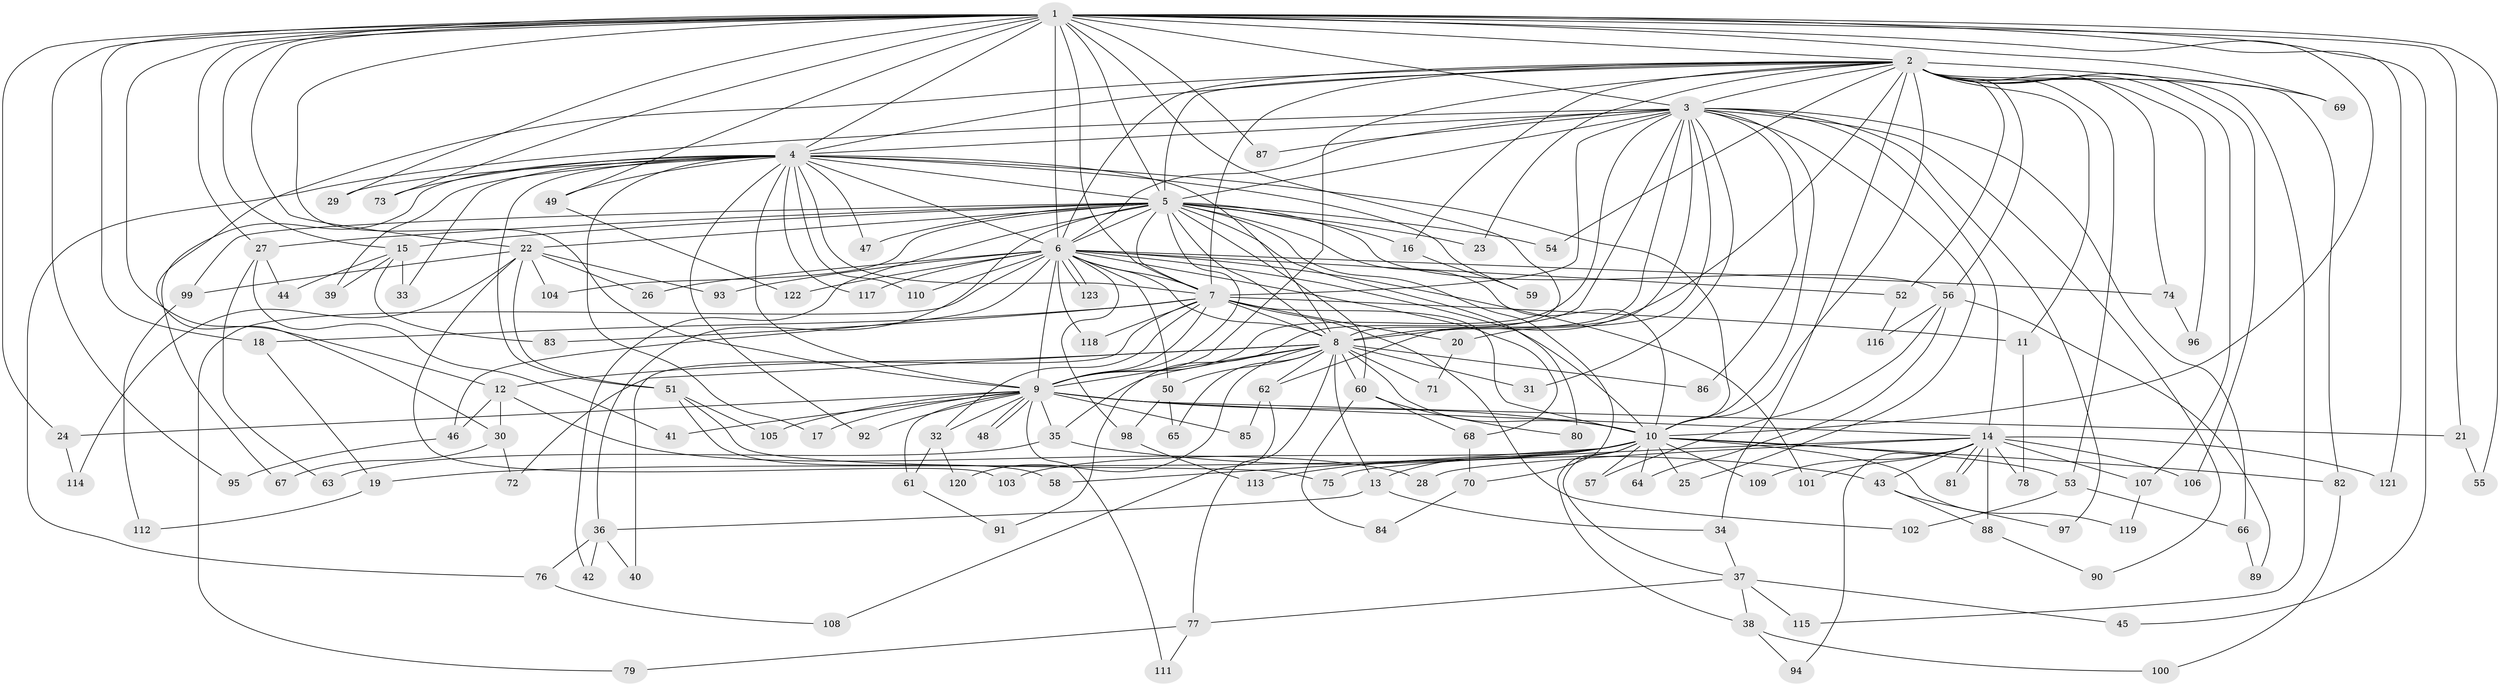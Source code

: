 // coarse degree distribution, {22: 0.044444444444444446, 23: 0.011111111111111112, 20: 0.011111111111111112, 32: 0.011111111111111112, 21: 0.011111111111111112, 16: 0.011111111111111112, 3: 0.13333333333333333, 6: 0.03333333333333333, 5: 0.022222222222222223, 15: 0.011111111111111112, 2: 0.5444444444444444, 4: 0.13333333333333333, 9: 0.011111111111111112, 8: 0.011111111111111112}
// Generated by graph-tools (version 1.1) at 2025/51/02/27/25 19:51:50]
// undirected, 123 vertices, 271 edges
graph export_dot {
graph [start="1"]
  node [color=gray90,style=filled];
  1;
  2;
  3;
  4;
  5;
  6;
  7;
  8;
  9;
  10;
  11;
  12;
  13;
  14;
  15;
  16;
  17;
  18;
  19;
  20;
  21;
  22;
  23;
  24;
  25;
  26;
  27;
  28;
  29;
  30;
  31;
  32;
  33;
  34;
  35;
  36;
  37;
  38;
  39;
  40;
  41;
  42;
  43;
  44;
  45;
  46;
  47;
  48;
  49;
  50;
  51;
  52;
  53;
  54;
  55;
  56;
  57;
  58;
  59;
  60;
  61;
  62;
  63;
  64;
  65;
  66;
  67;
  68;
  69;
  70;
  71;
  72;
  73;
  74;
  75;
  76;
  77;
  78;
  79;
  80;
  81;
  82;
  83;
  84;
  85;
  86;
  87;
  88;
  89;
  90;
  91;
  92;
  93;
  94;
  95;
  96;
  97;
  98;
  99;
  100;
  101;
  102;
  103;
  104;
  105;
  106;
  107;
  108;
  109;
  110;
  111;
  112;
  113;
  114;
  115;
  116;
  117;
  118;
  119;
  120;
  121;
  122;
  123;
  1 -- 2;
  1 -- 3;
  1 -- 4;
  1 -- 5;
  1 -- 6;
  1 -- 7;
  1 -- 8;
  1 -- 9;
  1 -- 10;
  1 -- 12;
  1 -- 15;
  1 -- 18;
  1 -- 21;
  1 -- 22;
  1 -- 24;
  1 -- 27;
  1 -- 29;
  1 -- 45;
  1 -- 49;
  1 -- 55;
  1 -- 69;
  1 -- 73;
  1 -- 87;
  1 -- 95;
  1 -- 121;
  2 -- 3;
  2 -- 4;
  2 -- 5;
  2 -- 6;
  2 -- 7;
  2 -- 8;
  2 -- 9;
  2 -- 10;
  2 -- 11;
  2 -- 16;
  2 -- 23;
  2 -- 30;
  2 -- 34;
  2 -- 52;
  2 -- 53;
  2 -- 54;
  2 -- 56;
  2 -- 69;
  2 -- 74;
  2 -- 82;
  2 -- 96;
  2 -- 106;
  2 -- 107;
  2 -- 115;
  3 -- 4;
  3 -- 5;
  3 -- 6;
  3 -- 7;
  3 -- 8;
  3 -- 9;
  3 -- 10;
  3 -- 14;
  3 -- 20;
  3 -- 25;
  3 -- 31;
  3 -- 62;
  3 -- 66;
  3 -- 76;
  3 -- 86;
  3 -- 87;
  3 -- 90;
  3 -- 91;
  3 -- 97;
  4 -- 5;
  4 -- 6;
  4 -- 7;
  4 -- 8;
  4 -- 9;
  4 -- 10;
  4 -- 17;
  4 -- 29;
  4 -- 33;
  4 -- 39;
  4 -- 47;
  4 -- 49;
  4 -- 51;
  4 -- 59;
  4 -- 67;
  4 -- 73;
  4 -- 92;
  4 -- 110;
  4 -- 117;
  5 -- 6;
  5 -- 7;
  5 -- 8;
  5 -- 9;
  5 -- 10;
  5 -- 15;
  5 -- 16;
  5 -- 22;
  5 -- 23;
  5 -- 27;
  5 -- 36;
  5 -- 42;
  5 -- 47;
  5 -- 54;
  5 -- 56;
  5 -- 60;
  5 -- 70;
  5 -- 80;
  5 -- 99;
  5 -- 104;
  6 -- 7;
  6 -- 8;
  6 -- 9;
  6 -- 10;
  6 -- 26;
  6 -- 46;
  6 -- 50;
  6 -- 52;
  6 -- 68;
  6 -- 74;
  6 -- 79;
  6 -- 93;
  6 -- 98;
  6 -- 101;
  6 -- 110;
  6 -- 117;
  6 -- 118;
  6 -- 122;
  6 -- 123;
  6 -- 123;
  7 -- 8;
  7 -- 9;
  7 -- 10;
  7 -- 11;
  7 -- 18;
  7 -- 20;
  7 -- 32;
  7 -- 40;
  7 -- 83;
  7 -- 102;
  7 -- 118;
  8 -- 9;
  8 -- 10;
  8 -- 12;
  8 -- 13;
  8 -- 31;
  8 -- 35;
  8 -- 50;
  8 -- 60;
  8 -- 62;
  8 -- 65;
  8 -- 71;
  8 -- 72;
  8 -- 77;
  8 -- 86;
  8 -- 120;
  9 -- 10;
  9 -- 14;
  9 -- 17;
  9 -- 21;
  9 -- 24;
  9 -- 32;
  9 -- 35;
  9 -- 41;
  9 -- 48;
  9 -- 48;
  9 -- 61;
  9 -- 85;
  9 -- 92;
  9 -- 105;
  9 -- 111;
  10 -- 13;
  10 -- 19;
  10 -- 25;
  10 -- 37;
  10 -- 38;
  10 -- 53;
  10 -- 57;
  10 -- 58;
  10 -- 64;
  10 -- 82;
  10 -- 103;
  10 -- 109;
  10 -- 113;
  10 -- 119;
  11 -- 78;
  12 -- 28;
  12 -- 30;
  12 -- 46;
  13 -- 34;
  13 -- 36;
  14 -- 28;
  14 -- 43;
  14 -- 75;
  14 -- 78;
  14 -- 81;
  14 -- 81;
  14 -- 88;
  14 -- 94;
  14 -- 101;
  14 -- 106;
  14 -- 107;
  14 -- 109;
  14 -- 121;
  15 -- 33;
  15 -- 39;
  15 -- 44;
  15 -- 83;
  16 -- 59;
  18 -- 19;
  19 -- 112;
  20 -- 71;
  21 -- 55;
  22 -- 26;
  22 -- 51;
  22 -- 93;
  22 -- 99;
  22 -- 103;
  22 -- 104;
  22 -- 114;
  24 -- 114;
  27 -- 41;
  27 -- 44;
  27 -- 63;
  30 -- 67;
  30 -- 72;
  32 -- 61;
  32 -- 120;
  34 -- 37;
  35 -- 43;
  35 -- 63;
  36 -- 40;
  36 -- 42;
  36 -- 76;
  37 -- 38;
  37 -- 45;
  37 -- 77;
  37 -- 115;
  38 -- 94;
  38 -- 100;
  43 -- 88;
  43 -- 97;
  46 -- 95;
  49 -- 122;
  50 -- 65;
  50 -- 98;
  51 -- 58;
  51 -- 75;
  51 -- 105;
  52 -- 116;
  53 -- 66;
  53 -- 102;
  56 -- 57;
  56 -- 64;
  56 -- 89;
  56 -- 116;
  60 -- 68;
  60 -- 80;
  60 -- 84;
  61 -- 91;
  62 -- 85;
  62 -- 108;
  66 -- 89;
  68 -- 70;
  70 -- 84;
  74 -- 96;
  76 -- 108;
  77 -- 79;
  77 -- 111;
  82 -- 100;
  88 -- 90;
  98 -- 113;
  99 -- 112;
  107 -- 119;
}
